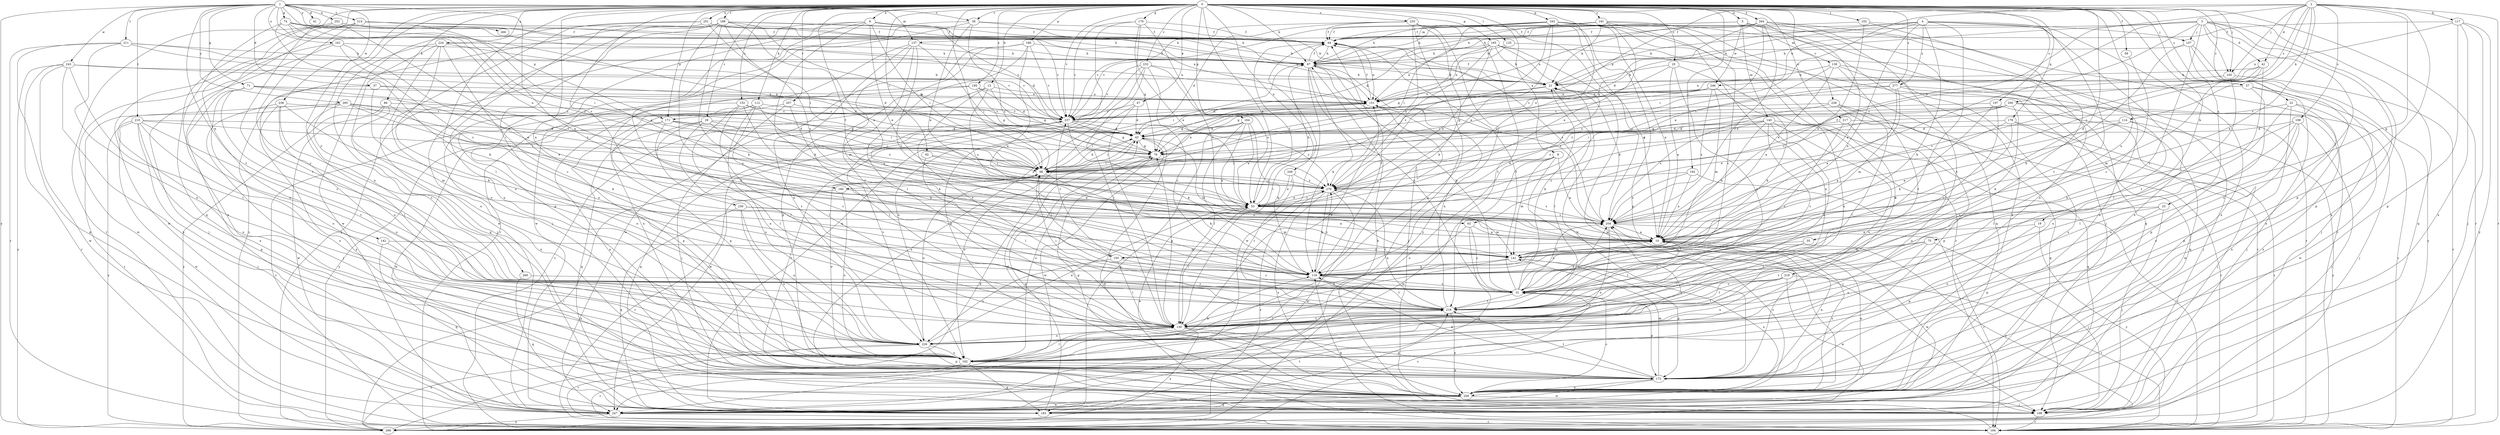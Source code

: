 strict digraph  {
0;
1;
2;
3;
4;
5;
6;
9;
10;
13;
19;
21;
22;
23;
25;
27;
29;
30;
31;
35;
37;
41;
42;
43;
47;
53;
58;
62;
64;
71;
74;
75;
76;
86;
87;
92;
98;
102;
105;
107;
108;
112;
114;
117;
119;
125;
130;
137;
138;
140;
141;
142;
150;
151;
152;
160;
161;
162;
163;
164;
165;
166;
170;
171;
172;
178;
183;
188;
191;
192;
194;
195;
197;
198;
200;
204;
207;
210;
211;
214;
216;
217;
219;
224;
226;
228;
230;
232;
235;
237;
238;
243;
246;
247;
249;
251;
252;
258;
260;
264;
265;
266;
268;
277;
279;
0 -> 5  [label=a];
0 -> 6  [label=a];
0 -> 9  [label=a];
0 -> 13  [label=b];
0 -> 19  [label=b];
0 -> 22  [label=c];
0 -> 23  [label=c];
0 -> 25  [label=c];
0 -> 27  [label=c];
0 -> 29  [label=c];
0 -> 30  [label=c];
0 -> 35  [label=d];
0 -> 47  [label=e];
0 -> 53  [label=e];
0 -> 58  [label=f];
0 -> 62  [label=f];
0 -> 86  [label=h];
0 -> 87  [label=h];
0 -> 92  [label=i];
0 -> 98  [label=i];
0 -> 102  [label=j];
0 -> 105  [label=j];
0 -> 112  [label=k];
0 -> 125  [label=l];
0 -> 130  [label=l];
0 -> 142  [label=n];
0 -> 150  [label=n];
0 -> 152  [label=o];
0 -> 160  [label=o];
0 -> 163  [label=p];
0 -> 164  [label=p];
0 -> 165  [label=p];
0 -> 166  [label=p];
0 -> 170  [label=p];
0 -> 171  [label=p];
0 -> 178  [label=q];
0 -> 183  [label=q];
0 -> 188  [label=r];
0 -> 191  [label=r];
0 -> 192  [label=r];
0 -> 194  [label=r];
0 -> 195  [label=s];
0 -> 197  [label=s];
0 -> 207  [label=t];
0 -> 217  [label=u];
0 -> 219  [label=u];
0 -> 224  [label=u];
0 -> 226  [label=u];
0 -> 228  [label=v];
0 -> 230  [label=v];
0 -> 232  [label=v];
0 -> 235  [label=v];
0 -> 237  [label=v];
0 -> 249  [label=x];
0 -> 251  [label=x];
0 -> 260  [label=y];
0 -> 264  [label=y];
0 -> 277  [label=z];
1 -> 10  [label=a];
1 -> 30  [label=c];
1 -> 37  [label=d];
1 -> 41  [label=d];
1 -> 71  [label=g];
1 -> 74  [label=g];
1 -> 137  [label=m];
1 -> 160  [label=o];
1 -> 161  [label=o];
1 -> 171  [label=p];
1 -> 210  [label=t];
1 -> 211  [label=t];
1 -> 214  [label=t];
1 -> 216  [label=t];
1 -> 238  [label=w];
1 -> 243  [label=w];
1 -> 252  [label=x];
1 -> 265  [label=y];
1 -> 266  [label=y];
1 -> 268  [label=y];
2 -> 10  [label=a];
2 -> 42  [label=d];
2 -> 62  [label=f];
2 -> 75  [label=g];
2 -> 98  [label=i];
2 -> 105  [label=j];
2 -> 114  [label=k];
2 -> 117  [label=k];
2 -> 171  [label=p];
2 -> 172  [label=p];
2 -> 194  [label=r];
2 -> 198  [label=s];
2 -> 200  [label=s];
2 -> 204  [label=s];
3 -> 21  [label=b];
3 -> 31  [label=c];
3 -> 42  [label=d];
3 -> 53  [label=e];
3 -> 87  [label=h];
3 -> 105  [label=j];
3 -> 107  [label=j];
3 -> 162  [label=o];
3 -> 172  [label=p];
3 -> 183  [label=q];
3 -> 204  [label=s];
3 -> 258  [label=x];
4 -> 21  [label=b];
4 -> 31  [label=c];
4 -> 43  [label=d];
4 -> 64  [label=f];
4 -> 107  [label=j];
4 -> 119  [label=k];
4 -> 150  [label=n];
4 -> 216  [label=t];
4 -> 246  [label=w];
4 -> 258  [label=x];
4 -> 277  [label=z];
5 -> 64  [label=f];
5 -> 137  [label=m];
5 -> 138  [label=m];
5 -> 140  [label=m];
5 -> 183  [label=q];
5 -> 246  [label=w];
5 -> 258  [label=x];
6 -> 43  [label=d];
6 -> 53  [label=e];
6 -> 64  [label=f];
6 -> 98  [label=i];
6 -> 108  [label=j];
6 -> 119  [label=k];
6 -> 172  [label=p];
6 -> 237  [label=v];
6 -> 268  [label=y];
9 -> 10  [label=a];
9 -> 98  [label=i];
9 -> 108  [label=j];
9 -> 141  [label=m];
9 -> 162  [label=o];
9 -> 247  [label=w];
10 -> 141  [label=m];
10 -> 150  [label=n];
10 -> 216  [label=t];
10 -> 247  [label=w];
10 -> 258  [label=x];
10 -> 268  [label=y];
13 -> 76  [label=g];
13 -> 151  [label=n];
13 -> 194  [label=r];
13 -> 204  [label=s];
13 -> 216  [label=t];
19 -> 10  [label=a];
19 -> 172  [label=p];
19 -> 268  [label=y];
21 -> 64  [label=f];
21 -> 76  [label=g];
21 -> 130  [label=l];
21 -> 151  [label=n];
22 -> 172  [label=p];
22 -> 226  [label=u];
22 -> 237  [label=v];
22 -> 247  [label=w];
22 -> 258  [label=x];
23 -> 108  [label=j];
23 -> 162  [label=o];
23 -> 172  [label=p];
23 -> 204  [label=s];
25 -> 10  [label=a];
25 -> 21  [label=b];
25 -> 216  [label=t];
25 -> 226  [label=u];
25 -> 279  [label=z];
27 -> 108  [label=j];
27 -> 151  [label=n];
27 -> 172  [label=p];
27 -> 194  [label=r];
29 -> 43  [label=d];
29 -> 98  [label=i];
29 -> 119  [label=k];
29 -> 130  [label=l];
29 -> 183  [label=q];
29 -> 226  [label=u];
30 -> 53  [label=e];
30 -> 64  [label=f];
30 -> 87  [label=h];
30 -> 194  [label=r];
30 -> 247  [label=w];
30 -> 279  [label=z];
31 -> 10  [label=a];
31 -> 21  [label=b];
31 -> 64  [label=f];
31 -> 87  [label=h];
31 -> 172  [label=p];
31 -> 204  [label=s];
31 -> 216  [label=t];
35 -> 31  [label=c];
35 -> 130  [label=l];
35 -> 141  [label=m];
37 -> 43  [label=d];
37 -> 119  [label=k];
37 -> 151  [label=n];
37 -> 226  [label=u];
42 -> 21  [label=b];
42 -> 53  [label=e];
42 -> 141  [label=m];
42 -> 204  [label=s];
42 -> 216  [label=t];
43 -> 76  [label=g];
43 -> 98  [label=i];
43 -> 141  [label=m];
43 -> 162  [label=o];
43 -> 247  [label=w];
47 -> 43  [label=d];
47 -> 130  [label=l];
47 -> 237  [label=v];
47 -> 258  [label=x];
53 -> 64  [label=f];
53 -> 87  [label=h];
53 -> 130  [label=l];
53 -> 141  [label=m];
53 -> 204  [label=s];
53 -> 279  [label=z];
58 -> 31  [label=c];
62 -> 10  [label=a];
62 -> 31  [label=c];
62 -> 183  [label=q];
62 -> 226  [label=u];
64 -> 87  [label=h];
64 -> 130  [label=l];
64 -> 151  [label=n];
64 -> 204  [label=s];
71 -> 31  [label=c];
71 -> 98  [label=i];
71 -> 151  [label=n];
71 -> 162  [label=o];
71 -> 258  [label=x];
71 -> 279  [label=z];
74 -> 64  [label=f];
74 -> 76  [label=g];
74 -> 87  [label=h];
74 -> 98  [label=i];
74 -> 119  [label=k];
74 -> 162  [label=o];
74 -> 279  [label=z];
75 -> 31  [label=c];
75 -> 108  [label=j];
75 -> 141  [label=m];
75 -> 216  [label=t];
75 -> 226  [label=u];
76 -> 98  [label=i];
76 -> 162  [label=o];
86 -> 119  [label=k];
86 -> 237  [label=v];
86 -> 247  [label=w];
86 -> 258  [label=x];
86 -> 268  [label=y];
87 -> 21  [label=b];
87 -> 31  [label=c];
87 -> 64  [label=f];
87 -> 98  [label=i];
87 -> 108  [label=j];
87 -> 119  [label=k];
87 -> 204  [label=s];
87 -> 247  [label=w];
92 -> 98  [label=i];
92 -> 130  [label=l];
92 -> 279  [label=z];
98 -> 43  [label=d];
98 -> 119  [label=k];
98 -> 151  [label=n];
98 -> 162  [label=o];
98 -> 226  [label=u];
98 -> 279  [label=z];
102 -> 64  [label=f];
102 -> 130  [label=l];
102 -> 204  [label=s];
102 -> 258  [label=x];
105 -> 130  [label=l];
105 -> 151  [label=n];
105 -> 194  [label=r];
107 -> 87  [label=h];
107 -> 108  [label=j];
107 -> 119  [label=k];
107 -> 258  [label=x];
107 -> 268  [label=y];
108 -> 87  [label=h];
108 -> 194  [label=r];
112 -> 130  [label=l];
112 -> 172  [label=p];
112 -> 204  [label=s];
112 -> 226  [label=u];
112 -> 237  [label=v];
112 -> 268  [label=y];
114 -> 10  [label=a];
114 -> 43  [label=d];
114 -> 53  [label=e];
114 -> 130  [label=l];
114 -> 268  [label=y];
117 -> 64  [label=f];
117 -> 108  [label=j];
117 -> 151  [label=n];
117 -> 172  [label=p];
117 -> 258  [label=x];
117 -> 268  [label=y];
119 -> 31  [label=c];
119 -> 64  [label=f];
119 -> 216  [label=t];
119 -> 279  [label=z];
125 -> 87  [label=h];
125 -> 151  [label=n];
125 -> 194  [label=r];
130 -> 76  [label=g];
130 -> 151  [label=n];
130 -> 172  [label=p];
130 -> 216  [label=t];
130 -> 226  [label=u];
130 -> 268  [label=y];
137 -> 10  [label=a];
137 -> 87  [label=h];
137 -> 98  [label=i];
137 -> 141  [label=m];
137 -> 216  [label=t];
137 -> 226  [label=u];
137 -> 258  [label=x];
138 -> 10  [label=a];
138 -> 21  [label=b];
138 -> 194  [label=r];
138 -> 216  [label=t];
138 -> 258  [label=x];
138 -> 279  [label=z];
140 -> 10  [label=a];
140 -> 31  [label=c];
140 -> 43  [label=d];
140 -> 76  [label=g];
140 -> 183  [label=q];
140 -> 216  [label=t];
140 -> 226  [label=u];
140 -> 279  [label=z];
141 -> 119  [label=k];
141 -> 130  [label=l];
141 -> 172  [label=p];
141 -> 258  [label=x];
142 -> 141  [label=m];
142 -> 183  [label=q];
142 -> 258  [label=x];
150 -> 31  [label=c];
150 -> 98  [label=i];
150 -> 130  [label=l];
150 -> 226  [label=u];
150 -> 237  [label=v];
151 -> 64  [label=f];
151 -> 76  [label=g];
151 -> 237  [label=v];
152 -> 98  [label=i];
152 -> 119  [label=k];
152 -> 130  [label=l];
152 -> 216  [label=t];
152 -> 237  [label=v];
152 -> 258  [label=x];
160 -> 53  [label=e];
160 -> 162  [label=o];
160 -> 194  [label=r];
161 -> 53  [label=e];
161 -> 87  [label=h];
161 -> 108  [label=j];
161 -> 204  [label=s];
161 -> 247  [label=w];
162 -> 119  [label=k];
162 -> 130  [label=l];
162 -> 172  [label=p];
162 -> 183  [label=q];
162 -> 194  [label=r];
162 -> 204  [label=s];
163 -> 10  [label=a];
163 -> 53  [label=e];
163 -> 64  [label=f];
163 -> 87  [label=h];
163 -> 98  [label=i];
163 -> 108  [label=j];
163 -> 162  [label=o];
163 -> 172  [label=p];
163 -> 204  [label=s];
163 -> 226  [label=u];
163 -> 237  [label=v];
163 -> 279  [label=z];
164 -> 10  [label=a];
164 -> 43  [label=d];
164 -> 53  [label=e];
164 -> 98  [label=i];
164 -> 119  [label=k];
164 -> 130  [label=l];
164 -> 183  [label=q];
165 -> 21  [label=b];
165 -> 53  [label=e];
165 -> 76  [label=g];
165 -> 87  [label=h];
165 -> 119  [label=k];
165 -> 151  [label=n];
165 -> 194  [label=r];
165 -> 247  [label=w];
165 -> 279  [label=z];
166 -> 10  [label=a];
166 -> 87  [label=h];
166 -> 130  [label=l];
166 -> 172  [label=p];
166 -> 237  [label=v];
166 -> 247  [label=w];
170 -> 10  [label=a];
170 -> 53  [label=e];
170 -> 64  [label=f];
170 -> 76  [label=g];
170 -> 183  [label=q];
170 -> 237  [label=v];
171 -> 31  [label=c];
171 -> 43  [label=d];
171 -> 98  [label=i];
171 -> 194  [label=r];
171 -> 247  [label=w];
171 -> 279  [label=z];
172 -> 10  [label=a];
172 -> 21  [label=b];
172 -> 119  [label=k];
172 -> 141  [label=m];
172 -> 216  [label=t];
172 -> 247  [label=w];
172 -> 258  [label=x];
178 -> 10  [label=a];
178 -> 43  [label=d];
178 -> 108  [label=j];
178 -> 119  [label=k];
178 -> 194  [label=r];
183 -> 76  [label=g];
183 -> 216  [label=t];
188 -> 31  [label=c];
188 -> 53  [label=e];
188 -> 64  [label=f];
188 -> 76  [label=g];
188 -> 119  [label=k];
188 -> 151  [label=n];
188 -> 162  [label=o];
188 -> 204  [label=s];
188 -> 247  [label=w];
188 -> 268  [label=y];
191 -> 21  [label=b];
191 -> 31  [label=c];
191 -> 43  [label=d];
191 -> 53  [label=e];
191 -> 64  [label=f];
191 -> 87  [label=h];
191 -> 183  [label=q];
191 -> 258  [label=x];
192 -> 10  [label=a];
192 -> 194  [label=r];
192 -> 204  [label=s];
192 -> 279  [label=z];
194 -> 43  [label=d];
194 -> 119  [label=k];
195 -> 43  [label=d];
195 -> 76  [label=g];
195 -> 119  [label=k];
195 -> 151  [label=n];
195 -> 162  [label=o];
197 -> 31  [label=c];
197 -> 119  [label=k];
197 -> 237  [label=v];
197 -> 247  [label=w];
198 -> 43  [label=d];
198 -> 108  [label=j];
198 -> 119  [label=k];
198 -> 130  [label=l];
198 -> 162  [label=o];
198 -> 226  [label=u];
200 -> 76  [label=g];
200 -> 98  [label=i];
200 -> 108  [label=j];
200 -> 119  [label=k];
200 -> 237  [label=v];
200 -> 258  [label=x];
200 -> 279  [label=z];
204 -> 10  [label=a];
204 -> 21  [label=b];
204 -> 162  [label=o];
204 -> 194  [label=r];
207 -> 108  [label=j];
207 -> 130  [label=l];
207 -> 172  [label=p];
207 -> 237  [label=v];
210 -> 43  [label=d];
210 -> 98  [label=i];
210 -> 108  [label=j];
210 -> 162  [label=o];
210 -> 172  [label=p];
210 -> 216  [label=t];
210 -> 247  [label=w];
210 -> 268  [label=y];
211 -> 87  [label=h];
211 -> 151  [label=n];
211 -> 183  [label=q];
211 -> 194  [label=r];
211 -> 226  [label=u];
211 -> 237  [label=v];
214 -> 21  [label=b];
214 -> 31  [label=c];
214 -> 53  [label=e];
214 -> 64  [label=f];
214 -> 247  [label=w];
214 -> 258  [label=x];
216 -> 98  [label=i];
216 -> 130  [label=l];
216 -> 151  [label=n];
216 -> 204  [label=s];
216 -> 258  [label=x];
216 -> 279  [label=z];
217 -> 31  [label=c];
217 -> 43  [label=d];
217 -> 162  [label=o];
217 -> 194  [label=r];
219 -> 31  [label=c];
219 -> 130  [label=l];
219 -> 194  [label=r];
219 -> 216  [label=t];
219 -> 226  [label=u];
219 -> 247  [label=w];
224 -> 31  [label=c];
224 -> 87  [label=h];
224 -> 108  [label=j];
224 -> 162  [label=o];
224 -> 183  [label=q];
224 -> 226  [label=u];
224 -> 237  [label=v];
226 -> 53  [label=e];
226 -> 162  [label=o];
226 -> 172  [label=p];
226 -> 194  [label=r];
226 -> 237  [label=v];
226 -> 268  [label=y];
228 -> 130  [label=l];
228 -> 172  [label=p];
228 -> 183  [label=q];
228 -> 204  [label=s];
228 -> 237  [label=v];
230 -> 10  [label=a];
230 -> 141  [label=m];
230 -> 162  [label=o];
230 -> 183  [label=q];
230 -> 204  [label=s];
230 -> 226  [label=u];
232 -> 21  [label=b];
232 -> 31  [label=c];
232 -> 53  [label=e];
232 -> 130  [label=l];
232 -> 162  [label=o];
232 -> 172  [label=p];
232 -> 237  [label=v];
235 -> 10  [label=a];
235 -> 43  [label=d];
235 -> 64  [label=f];
235 -> 119  [label=k];
235 -> 162  [label=o];
235 -> 216  [label=t];
235 -> 237  [label=v];
235 -> 268  [label=y];
235 -> 279  [label=z];
237 -> 43  [label=d];
237 -> 76  [label=g];
237 -> 119  [label=k];
237 -> 151  [label=n];
237 -> 183  [label=q];
237 -> 247  [label=w];
237 -> 279  [label=z];
238 -> 31  [label=c];
238 -> 108  [label=j];
238 -> 141  [label=m];
238 -> 162  [label=o];
238 -> 237  [label=v];
238 -> 258  [label=x];
243 -> 21  [label=b];
243 -> 43  [label=d];
243 -> 130  [label=l];
243 -> 194  [label=r];
243 -> 247  [label=w];
243 -> 258  [label=x];
243 -> 268  [label=y];
246 -> 76  [label=g];
246 -> 98  [label=i];
246 -> 119  [label=k];
246 -> 141  [label=m];
246 -> 151  [label=n];
246 -> 204  [label=s];
246 -> 237  [label=v];
247 -> 151  [label=n];
247 -> 194  [label=r];
247 -> 268  [label=y];
249 -> 53  [label=e];
249 -> 216  [label=t];
249 -> 279  [label=z];
251 -> 64  [label=f];
251 -> 87  [label=h];
251 -> 98  [label=i];
251 -> 151  [label=n];
251 -> 162  [label=o];
251 -> 226  [label=u];
251 -> 247  [label=w];
252 -> 10  [label=a];
252 -> 21  [label=b];
252 -> 64  [label=f];
252 -> 194  [label=r];
252 -> 216  [label=t];
258 -> 10  [label=a];
258 -> 31  [label=c];
258 -> 43  [label=d];
258 -> 53  [label=e];
258 -> 76  [label=g];
258 -> 108  [label=j];
258 -> 183  [label=q];
258 -> 204  [label=s];
258 -> 237  [label=v];
258 -> 247  [label=w];
260 -> 31  [label=c];
260 -> 183  [label=q];
264 -> 10  [label=a];
264 -> 64  [label=f];
264 -> 76  [label=g];
264 -> 87  [label=h];
264 -> 98  [label=i];
264 -> 151  [label=n];
264 -> 162  [label=o];
264 -> 194  [label=r];
264 -> 204  [label=s];
264 -> 216  [label=t];
265 -> 53  [label=e];
265 -> 76  [label=g];
265 -> 98  [label=i];
265 -> 130  [label=l];
265 -> 162  [label=o];
265 -> 194  [label=r];
265 -> 237  [label=v];
266 -> 237  [label=v];
268 -> 31  [label=c];
268 -> 43  [label=d];
268 -> 98  [label=i];
268 -> 279  [label=z];
277 -> 10  [label=a];
277 -> 108  [label=j];
277 -> 141  [label=m];
277 -> 151  [label=n];
277 -> 183  [label=q];
277 -> 279  [label=z];
279 -> 53  [label=e];
279 -> 98  [label=i];
279 -> 119  [label=k];
279 -> 204  [label=s];
279 -> 247  [label=w];
279 -> 258  [label=x];
}
